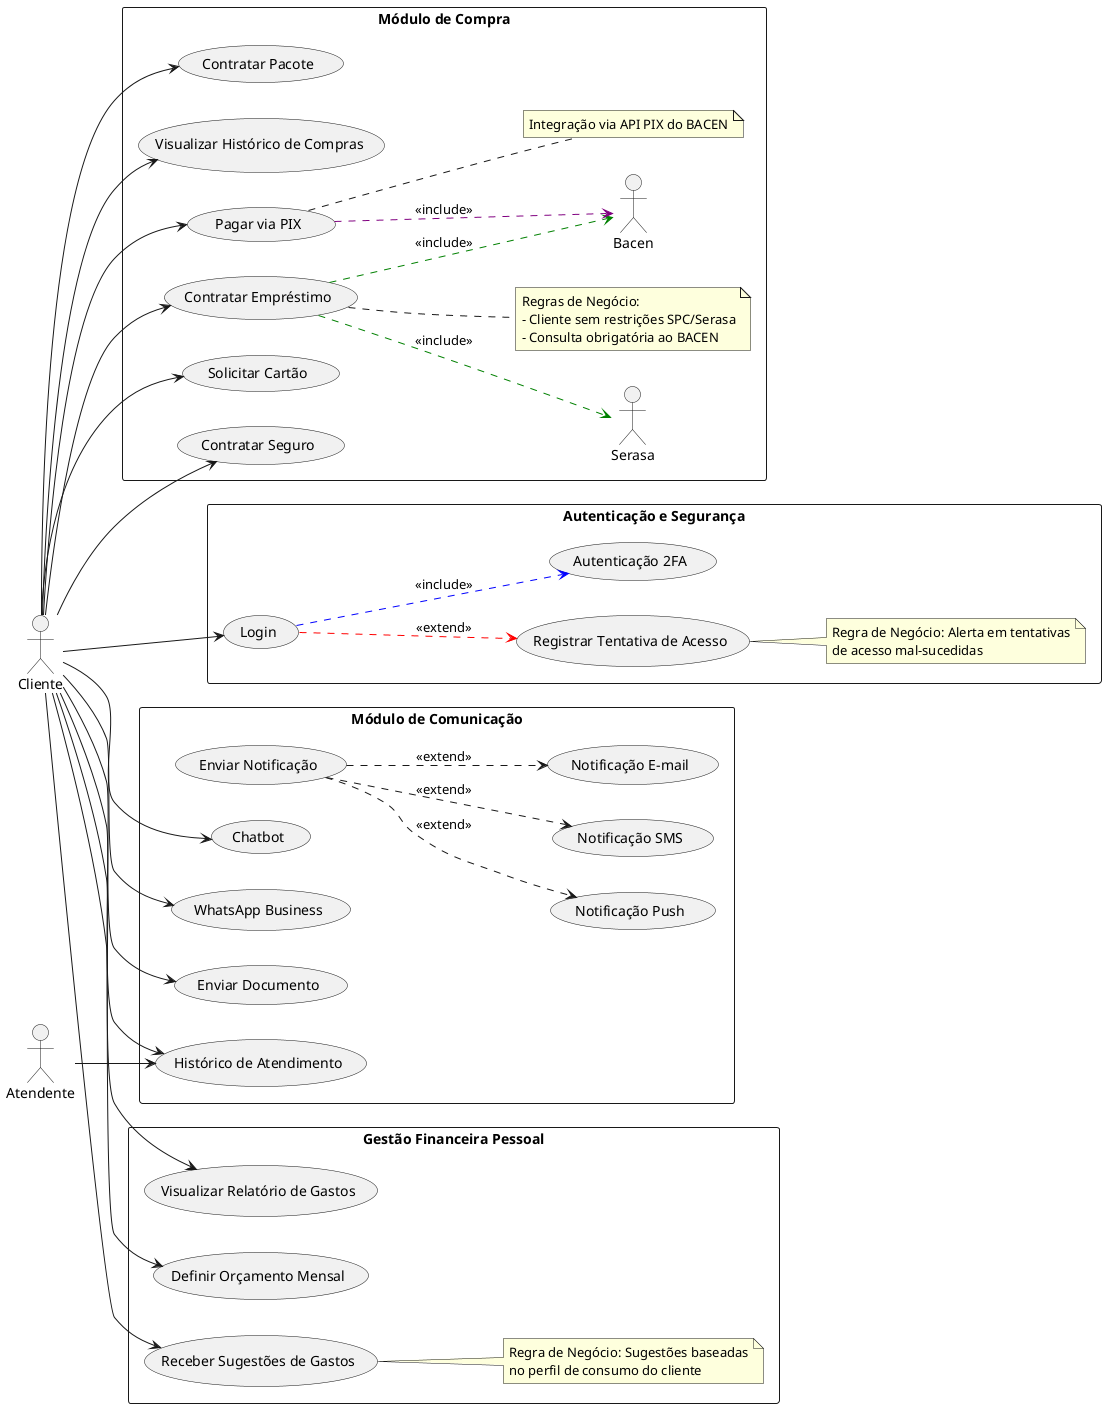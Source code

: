 @startuml
left to right direction
skinparam packageStyle rectangle

actor Cliente
actor Atendente

' Pacote: Módulo de Compra
package "Módulo de Compra" {
  usecase "Contratar Empréstimo"             as UC_Emprestimo
  usecase "Solicitar Cartão"                  as UC_Cartao
  usecase "Contratar Seguro"                  as UC_Seguro
  usecase "Contratar Pacote"                  as UC_Pacote
  usecase "Visualizar Histórico de Compras"    as UC_HistCompras
  usecase "Pagar via PIX"                     as UC_PIX

  Cliente --> UC_Emprestimo
  Cliente --> UC_Cartao
  Cliente --> UC_Seguro
  Cliente --> UC_Pacote
  Cliente --> UC_HistCompras
  Cliente --> UC_PIX

  UC_Emprestimo .[#green].> Serasa          : <<include>>
  UC_Emprestimo .[#green].> Bacen           : <<include>>
  note right of UC_Emprestimo
    Regras de Negócio:
    - Cliente sem restrições SPC/Serasa
    - Consulta obrigatória ao BACEN
  end note

  UC_PIX .[#purple].> Bacen                   : <<include>>
  note right of UC_PIX
    Integração via API PIX do BACEN
  end note
}

' Pacote: Autenticação e Segurança
package "Autenticação e Segurança" {
  usecase "Login"                           as UC_Login
  usecase "Autenticação 2FA"               as UC_2FA
  usecase "Registrar Tentativa de Acesso"   as UC_RegistroAcesso

  Cliente --> UC_Login
  UC_Login .[#blue].> UC_2FA                 : <<include>>
  UC_Login .[#red].> UC_RegistroAcesso       : <<extend>>
  note right of UC_RegistroAcesso
    Regra de Negócio: Alerta em tentativas
    de acesso mal-sucedidas
  end note
}

' Pacote: Módulo de Comunicação
package "Módulo de Comunicação" {
  usecase "Enviar Notificação"              as UC_Notif
  usecase "Notificação Push"                as UC_Push
  usecase "Notificação SMS"                 as UC_SMS
  usecase "Notificação E-mail"              as UC_Email
  usecase "Chatbot"                         as UC_Chatbot
  usecase "WhatsApp Business"               as UC_Zap
  usecase "Histórico de Atendimento"        as UC_HistAtend
  usecase "Enviar Documento"                as UC_EnvDoc

  Cliente --> UC_Chatbot
  Cliente --> UC_Zap
  Cliente --> UC_HistAtend
  Cliente --> UC_EnvDoc

  UC_Notif ..> UC_Push                       : <<extend>>
  UC_Notif ..> UC_SMS                        : <<extend>>
  UC_Notif ..> UC_Email                      : <<extend>>

  Atendente --> UC_HistAtend
}

' Pacote: Gestão Financeira Pessoal
package "Gestão Financeira Pessoal" {
  usecase "Visualizar Relatório de Gastos"   as UC_RelGastos
  usecase "Definir Orçamento Mensal"         as UC_OrcMensal
  usecase "Receber Sugestões de Gastos"      as UC_Sugestao

  Cliente --> UC_RelGastos
  Cliente --> UC_OrcMensal
  Cliente --> UC_Sugestao

  note right of UC_Sugestao
    Regra de Negócio: Sugestões baseadas
    no perfil de consumo do cliente
  end note
}

@enduml
